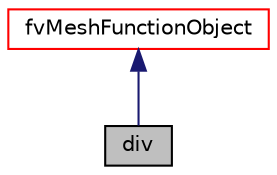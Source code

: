 digraph "div"
{
  bgcolor="transparent";
  edge [fontname="Helvetica",fontsize="10",labelfontname="Helvetica",labelfontsize="10"];
  node [fontname="Helvetica",fontsize="10",shape=record];
  Node1 [label="div",height=0.2,width=0.4,color="black", fillcolor="grey75", style="filled", fontcolor="black"];
  Node2 -> Node1 [dir="back",color="midnightblue",fontsize="10",style="solid",fontname="Helvetica"];
  Node2 [label="fvMeshFunctionObject",height=0.2,width=0.4,color="red",URL="$a00895.html",tooltip="Specialization of Foam::functionObject for an Foam::fvMesh, providing a reference to the Foam::fvMesh..."];
}
